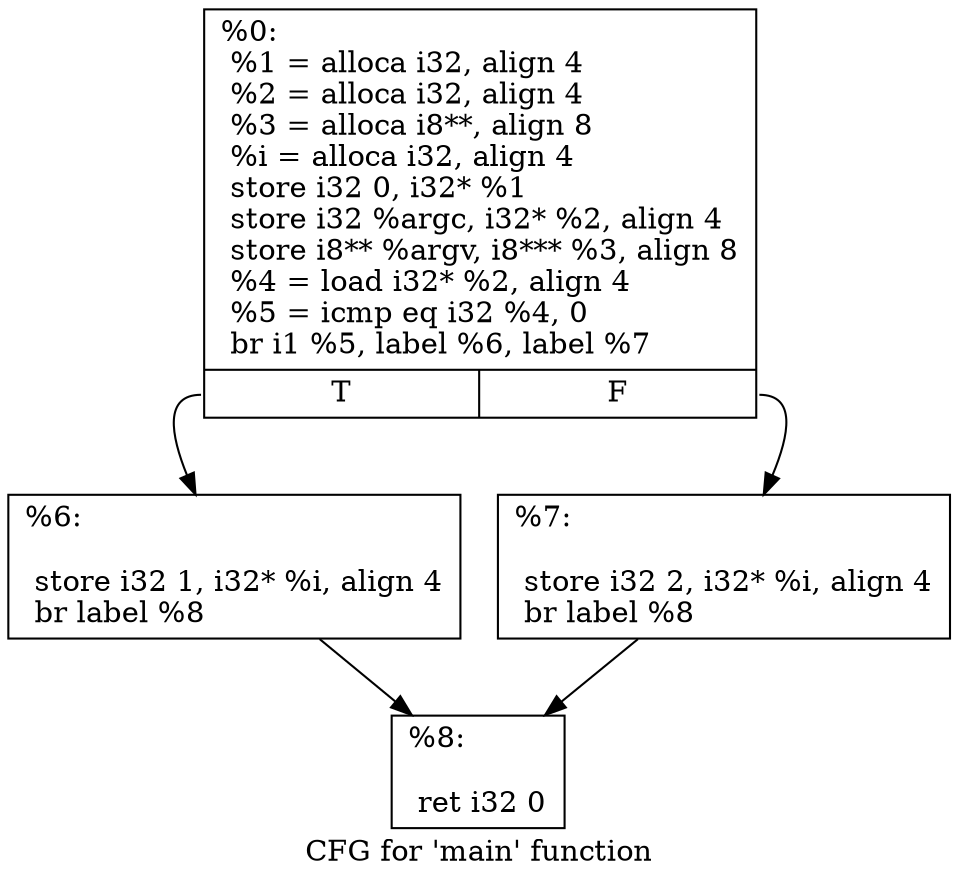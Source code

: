 digraph "CFG for 'main' function" {
	label="CFG for 'main' function";

	Node0x7f8768500760 [shape=record,label="{%0:\l  %1 = alloca i32, align 4\l  %2 = alloca i32, align 4\l  %3 = alloca i8**, align 8\l  %i = alloca i32, align 4\l  store i32 0, i32* %1\l  store i32 %argc, i32* %2, align 4\l  store i8** %argv, i8*** %3, align 8\l  %4 = load i32* %2, align 4\l  %5 = icmp eq i32 %4, 0\l  br i1 %5, label %6, label %7\l|{<s0>T|<s1>F}}"];
	Node0x7f8768500760:s0 -> Node0x7f8768500ce0;
	Node0x7f8768500760:s1 -> Node0x7f8768500d70;
	Node0x7f8768500ce0 [shape=record,label="{%6:\l\l  store i32 1, i32* %i, align 4\l  br label %8\l}"];
	Node0x7f8768500ce0 -> Node0x7f8768500f20;
	Node0x7f8768500d70 [shape=record,label="{%7:\l\l  store i32 2, i32* %i, align 4\l  br label %8\l}"];
	Node0x7f8768500d70 -> Node0x7f8768500f20;
	Node0x7f8768500f20 [shape=record,label="{%8:\l\l  ret i32 0\l}"];
}
